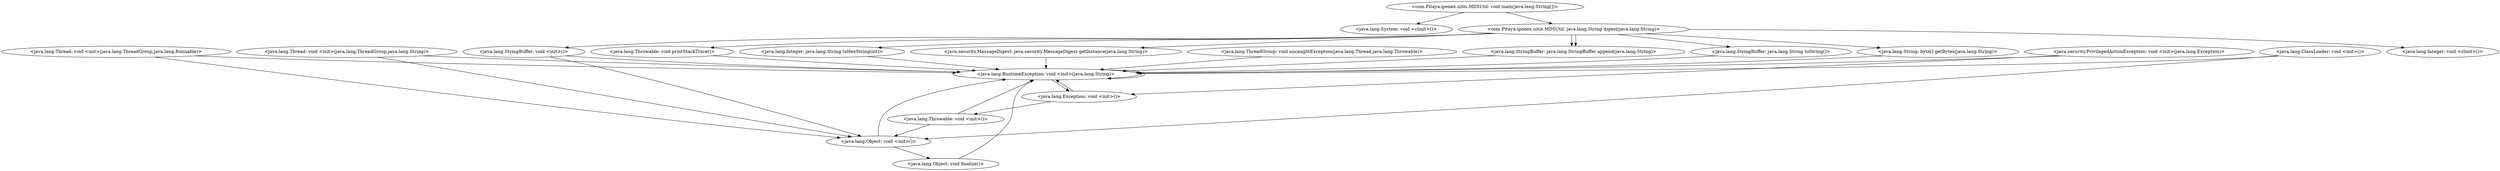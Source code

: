 digraph CallGraph {
"<com.Pitaya.iponex.uitls.MD5Util: void main(java.lang.String[])>" -> "<java.lang.System: void <clinit>()>";
"<com.Pitaya.iponex.uitls.MD5Util: void main(java.lang.String[])>" -> "<com.Pitaya.iponex.uitls.MD5Util: java.lang.String digest(java.lang.String)>";
"<java.lang.ThreadGroup: void uncaughtException(java.lang.Thread,java.lang.Throwable)>" -> "<java.lang.RuntimeException: void <init>(java.lang.String)>";
"<java.lang.ClassLoader: void <init>()>" -> "<java.lang.Object: void <init>()>";
"<java.lang.ClassLoader: void <init>()>" -> "<java.lang.RuntimeException: void <init>(java.lang.String)>";
"<java.security.PrivilegedActionException: void <init>(java.lang.Exception)>" -> "<java.lang.Exception: void <init>()>";
"<java.security.PrivilegedActionException: void <init>(java.lang.Exception)>" -> "<java.lang.RuntimeException: void <init>(java.lang.String)>";
"<java.lang.Thread: void <init>(java.lang.ThreadGroup,java.lang.Runnable)>" -> "<java.lang.Object: void <init>()>";
"<java.lang.Thread: void <init>(java.lang.ThreadGroup,java.lang.Runnable)>" -> "<java.lang.RuntimeException: void <init>(java.lang.String)>";
"<java.lang.Thread: void <init>(java.lang.ThreadGroup,java.lang.String)>" -> "<java.lang.Object: void <init>()>";
"<java.lang.Thread: void <init>(java.lang.ThreadGroup,java.lang.String)>" -> "<java.lang.RuntimeException: void <init>(java.lang.String)>";
"<com.Pitaya.iponex.uitls.MD5Util: java.lang.String digest(java.lang.String)>" -> "<java.lang.Integer: void <clinit>()>";
"<com.Pitaya.iponex.uitls.MD5Util: java.lang.String digest(java.lang.String)>" -> "<java.lang.Integer: java.lang.String toHexString(int)>";
"<com.Pitaya.iponex.uitls.MD5Util: java.lang.String digest(java.lang.String)>" -> "<java.lang.StringBuffer: void <init>()>";
"<com.Pitaya.iponex.uitls.MD5Util: java.lang.String digest(java.lang.String)>" -> "<java.security.MessageDigest: java.security.MessageDigest getInstance(java.lang.String)>";
"<java.lang.RuntimeException: void <init>(java.lang.String)>" -> "<java.lang.Exception: void <init>()>";
"<java.lang.RuntimeException: void <init>(java.lang.String)>" -> "<java.lang.RuntimeException: void <init>(java.lang.String)>";
"<java.lang.Object: void <init>()>" -> "<java.lang.Object: void finalize()>";
"<java.lang.Object: void <init>()>" -> "<java.lang.RuntimeException: void <init>(java.lang.String)>";
"<java.lang.Exception: void <init>()>" -> "<java.lang.Throwable: void <init>()>";
"<java.lang.Exception: void <init>()>" -> "<java.lang.RuntimeException: void <init>(java.lang.String)>";
"<java.lang.Integer: java.lang.String toHexString(int)>" -> "<java.lang.RuntimeException: void <init>(java.lang.String)>";
"<java.lang.StringBuffer: void <init>()>" -> "<java.lang.Object: void <init>()>";
"<java.lang.StringBuffer: void <init>()>" -> "<java.lang.RuntimeException: void <init>(java.lang.String)>";
"<java.security.MessageDigest: java.security.MessageDigest getInstance(java.lang.String)>" -> "<java.lang.RuntimeException: void <init>(java.lang.String)>";
"<java.lang.Object: void finalize()>" -> "<java.lang.RuntimeException: void <init>(java.lang.String)>";
"<java.lang.Throwable: void <init>()>" -> "<java.lang.Object: void <init>()>";
"<java.lang.Throwable: void <init>()>" -> "<java.lang.RuntimeException: void <init>(java.lang.String)>";
"<com.Pitaya.iponex.uitls.MD5Util: java.lang.String digest(java.lang.String)>" -> "<java.lang.StringBuffer: java.lang.StringBuffer append(java.lang.String)>";
"<com.Pitaya.iponex.uitls.MD5Util: java.lang.String digest(java.lang.String)>" -> "<java.lang.StringBuffer: java.lang.StringBuffer append(java.lang.String)>";
"<com.Pitaya.iponex.uitls.MD5Util: java.lang.String digest(java.lang.String)>" -> "<java.lang.StringBuffer: java.lang.String toString()>";
"<java.lang.StringBuffer: java.lang.StringBuffer append(java.lang.String)>" -> "<java.lang.RuntimeException: void <init>(java.lang.String)>";
"<java.lang.StringBuffer: java.lang.String toString()>" -> "<java.lang.RuntimeException: void <init>(java.lang.String)>";
"<com.Pitaya.iponex.uitls.MD5Util: java.lang.String digest(java.lang.String)>" -> "<java.lang.String: byte[] getBytes(java.lang.String)>";
"<java.lang.String: byte[] getBytes(java.lang.String)>" -> "<java.lang.RuntimeException: void <init>(java.lang.String)>";
"<com.Pitaya.iponex.uitls.MD5Util: java.lang.String digest(java.lang.String)>" -> "<java.lang.Throwable: void printStackTrace()>";
"<java.lang.Throwable: void printStackTrace()>" -> "<java.lang.RuntimeException: void <init>(java.lang.String)>";
}

